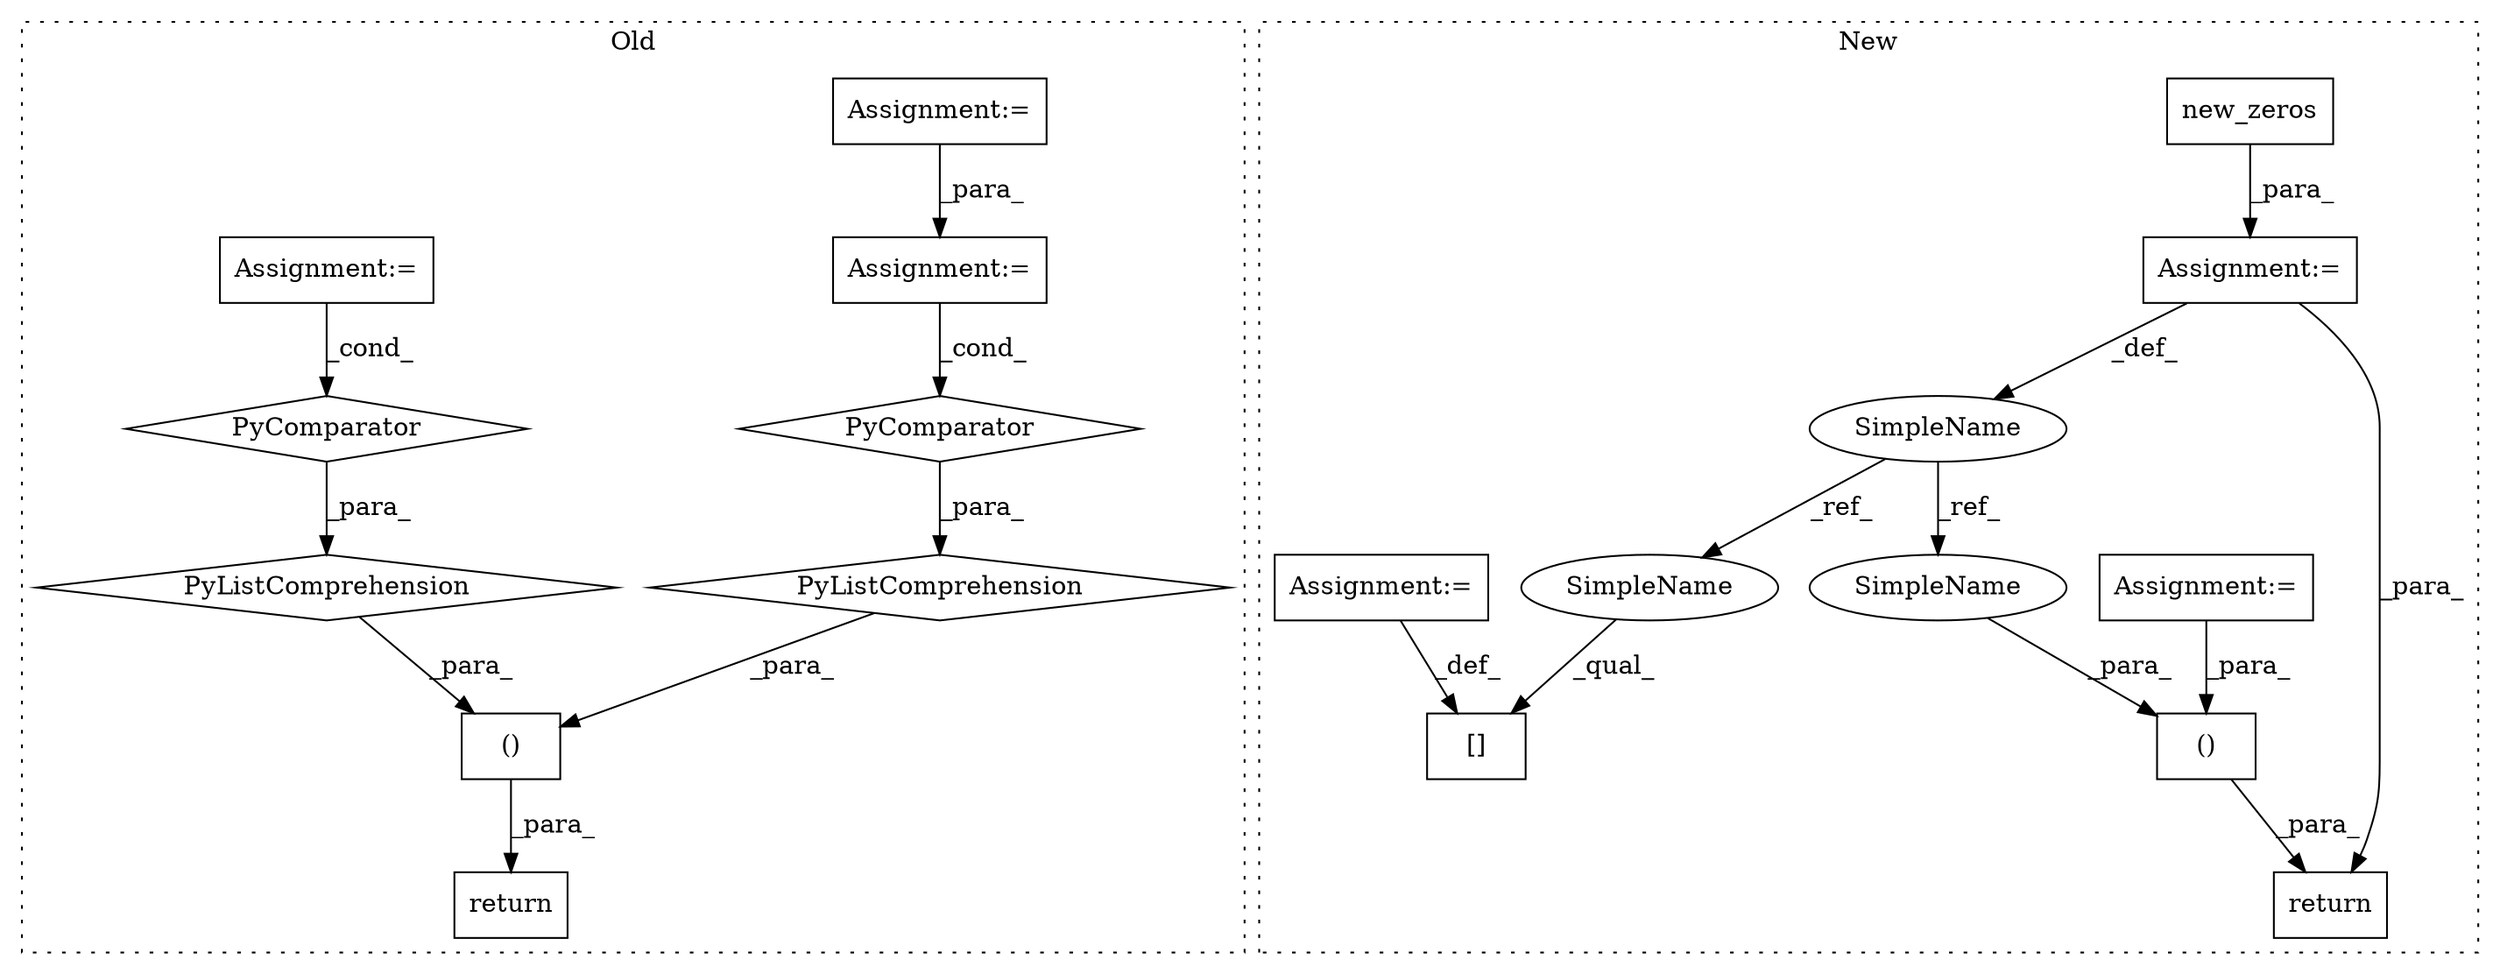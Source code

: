 digraph G {
subgraph cluster0 {
1 [label="PyListComprehension" a="109" s="7820" l="99" shape="diamond"];
4 [label="PyComparator" a="113" s="7892" l="19" shape="diamond"];
6 [label="Assignment:=" a="7" s="6429" l="1" shape="box"];
8 [label="()" a="106" s="7799" l="255" shape="box"];
10 [label="PyListComprehension" a="109" s="7950" l="107" shape="diamond"];
11 [label="PyComparator" a="113" s="8022" l="27" shape="diamond"];
12 [label="Assignment:=" a="7" s="7892" l="19" shape="box"];
14 [label="Assignment:=" a="7" s="6458" l="1" shape="box"];
17 [label="return" a="41" s="7787" l="12" shape="box"];
label = "Old";
style="dotted";
}
subgraph cluster1 {
2 [label="new_zeros" a="32" s="6499,6535" l="10,1" shape="box"];
3 [label="[]" a="2" s="7795,7852" l="21,2" shape="box"];
5 [label="Assignment:=" a="7" s="6489" l="1" shape="box"];
7 [label="()" a="106" s="7974" l="27" shape="box"];
9 [label="SimpleName" a="42" s="6478" l="11" shape="ellipse"];
13 [label="Assignment:=" a="7" s="6414" l="1" shape="box"];
15 [label="Assignment:=" a="7" s="7854" l="1" shape="box"];
16 [label="return" a="41" s="7962" l="12" shape="box"];
18 [label="SimpleName" a="42" s="7990" l="11" shape="ellipse"];
19 [label="SimpleName" a="42" s="7795" l="11" shape="ellipse"];
label = "New";
style="dotted";
}
1 -> 8 [label="_para_"];
2 -> 5 [label="_para_"];
4 -> 1 [label="_para_"];
5 -> 9 [label="_def_"];
5 -> 16 [label="_para_"];
6 -> 12 [label="_para_"];
7 -> 16 [label="_para_"];
8 -> 17 [label="_para_"];
9 -> 18 [label="_ref_"];
9 -> 19 [label="_ref_"];
10 -> 8 [label="_para_"];
11 -> 10 [label="_para_"];
12 -> 4 [label="_cond_"];
13 -> 7 [label="_para_"];
14 -> 11 [label="_cond_"];
15 -> 3 [label="_def_"];
18 -> 7 [label="_para_"];
19 -> 3 [label="_qual_"];
}